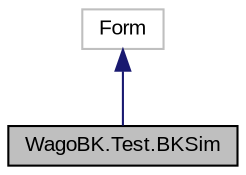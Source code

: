 digraph "WagoBK.Test.BKSim"
{
  edge [fontname="Arial",fontsize="10",labelfontname="Arial",labelfontsize="10"];
  node [fontname="Arial",fontsize="10",shape=record];
  Node1 [label="WagoBK.Test.BKSim",height=0.2,width=0.4,color="black", fillcolor="grey75", style="filled" fontcolor="black"];
  Node2 -> Node1 [dir="back",color="midnightblue",fontsize="10",style="solid",fontname="Arial"];
  Node2 [label="Form",height=0.2,width=0.4,color="grey75", fillcolor="white", style="filled"];
}
